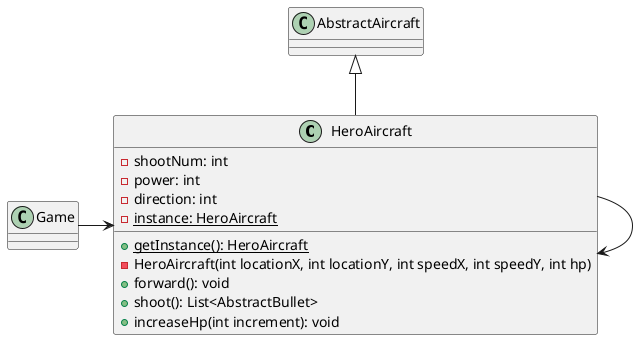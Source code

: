 @startuml
class HeroAircraft extends AbstractAircraft {
    - shootNum: int
    - power: int
    - direction: int
    - {static} instance: HeroAircraft
    + {static} getInstance(): HeroAircraft
    - HeroAircraft(int locationX, int locationY, int speedX, int speedY, int hp)
    + forward(): void
    + shoot(): List<AbstractBullet>
    + increaseHp(int increment): void
}

class Game{}

Game -> HeroAircraft
HeroAircraft -> HeroAircraft

@enduml